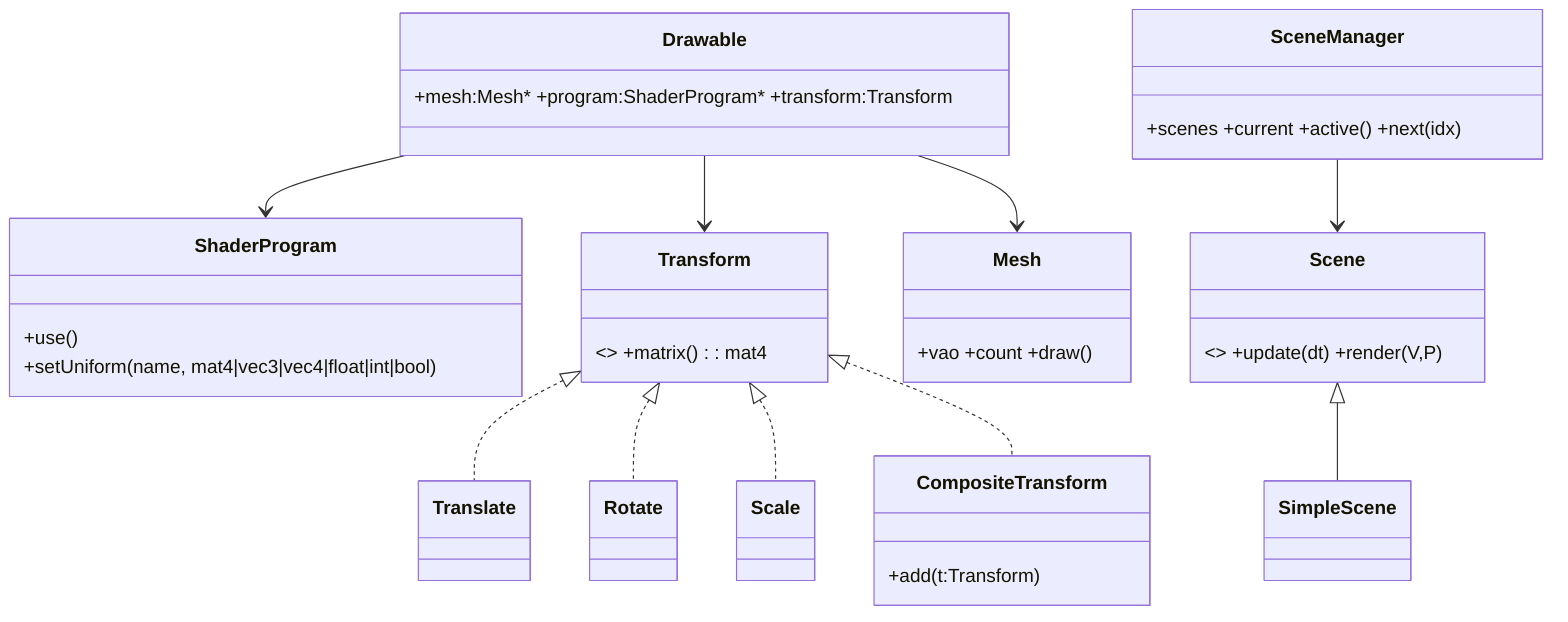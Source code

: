 classDiagram
    class ShaderProgram {
        +use()
        +setUniform(name, mat4|vec3|vec4|float|int|bool)
    }

    class Transform { <<interface>> +matrix(): mat4 }
    class Translate
    class Rotate
    class Scale
    class CompositeTransform { +add(t:Transform) }

    Transform <|.. Translate
    Transform <|.. Rotate
    Transform <|.. Scale
    Transform <|.. CompositeTransform

    class Mesh { +vao +count +draw() }
    class Drawable { +mesh:Mesh* +program:ShaderProgram* +transform:Transform }

    class Scene { <<abstract>> +update(dt) +render(V,P) }
    class SimpleScene
    class SceneManager { +scenes +current +active() +next(idx) }

    Scene <|-- SimpleScene
    Drawable --> Mesh
    Drawable --> ShaderProgram
    Drawable --> Transform
    SceneManager --> Scene
